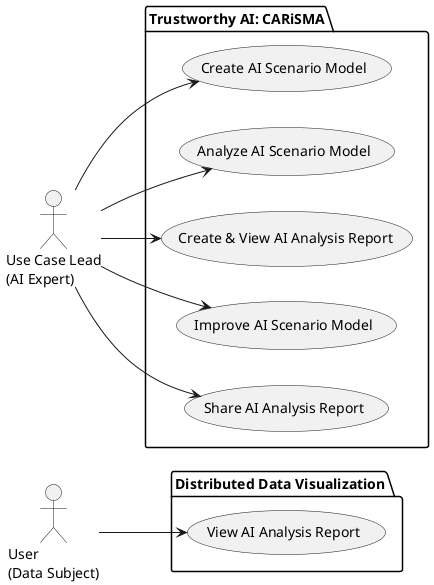 @startuml
left to right direction

actor u as "User\n(Data Subject)"
actor a as "Use Case Lead\n(AI Expert)"

package "Trustworthy AI: CARiSMA" {
	usecase UcCreate as "Create AI Scenario Model"
	usecase UcAnalyze as "Analyze AI Scenario Model"
	usecase UcView as "Create & View AI Analysis Report"
	usecase UcImprove as "Improve AI Scenario Model"
	usecase UcShare as "Share AI Analysis Report"
}
package "Distributed Data Visualization" {
	usecase UcDdView as "View AI Analysis Report"
}

a --> UcCreate
a --> UcAnalyze
a --> UcView
a --> UcImprove
a --> UcShare
u --> UcDdView

@enduml
